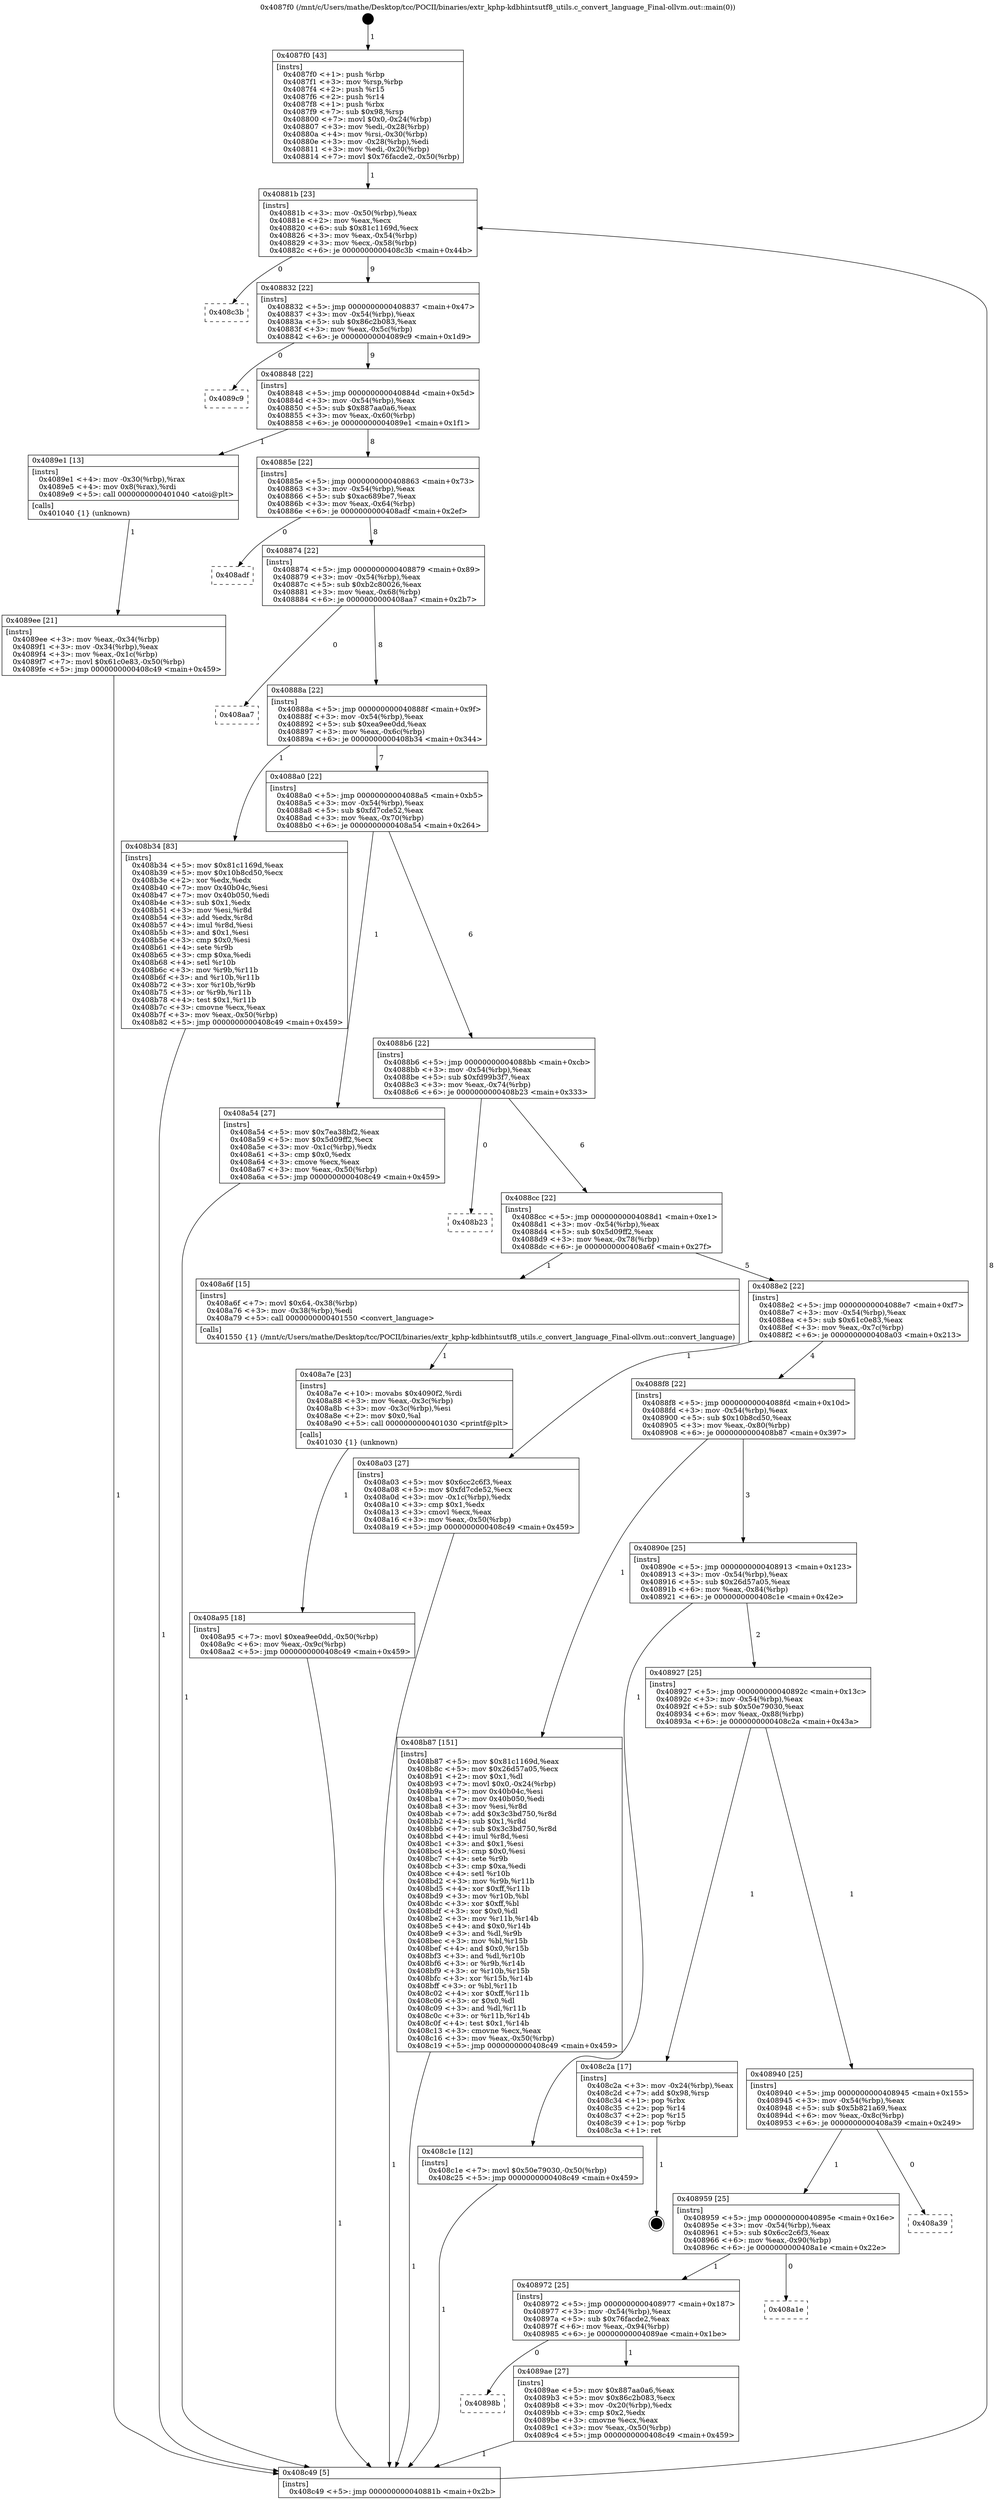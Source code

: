 digraph "0x4087f0" {
  label = "0x4087f0 (/mnt/c/Users/mathe/Desktop/tcc/POCII/binaries/extr_kphp-kdbhintsutf8_utils.c_convert_language_Final-ollvm.out::main(0))"
  labelloc = "t"
  node[shape=record]

  Entry [label="",width=0.3,height=0.3,shape=circle,fillcolor=black,style=filled]
  "0x40881b" [label="{
     0x40881b [23]\l
     | [instrs]\l
     &nbsp;&nbsp;0x40881b \<+3\>: mov -0x50(%rbp),%eax\l
     &nbsp;&nbsp;0x40881e \<+2\>: mov %eax,%ecx\l
     &nbsp;&nbsp;0x408820 \<+6\>: sub $0x81c1169d,%ecx\l
     &nbsp;&nbsp;0x408826 \<+3\>: mov %eax,-0x54(%rbp)\l
     &nbsp;&nbsp;0x408829 \<+3\>: mov %ecx,-0x58(%rbp)\l
     &nbsp;&nbsp;0x40882c \<+6\>: je 0000000000408c3b \<main+0x44b\>\l
  }"]
  "0x408c3b" [label="{
     0x408c3b\l
  }", style=dashed]
  "0x408832" [label="{
     0x408832 [22]\l
     | [instrs]\l
     &nbsp;&nbsp;0x408832 \<+5\>: jmp 0000000000408837 \<main+0x47\>\l
     &nbsp;&nbsp;0x408837 \<+3\>: mov -0x54(%rbp),%eax\l
     &nbsp;&nbsp;0x40883a \<+5\>: sub $0x86c2b083,%eax\l
     &nbsp;&nbsp;0x40883f \<+3\>: mov %eax,-0x5c(%rbp)\l
     &nbsp;&nbsp;0x408842 \<+6\>: je 00000000004089c9 \<main+0x1d9\>\l
  }"]
  Exit [label="",width=0.3,height=0.3,shape=circle,fillcolor=black,style=filled,peripheries=2]
  "0x4089c9" [label="{
     0x4089c9\l
  }", style=dashed]
  "0x408848" [label="{
     0x408848 [22]\l
     | [instrs]\l
     &nbsp;&nbsp;0x408848 \<+5\>: jmp 000000000040884d \<main+0x5d\>\l
     &nbsp;&nbsp;0x40884d \<+3\>: mov -0x54(%rbp),%eax\l
     &nbsp;&nbsp;0x408850 \<+5\>: sub $0x887aa0a6,%eax\l
     &nbsp;&nbsp;0x408855 \<+3\>: mov %eax,-0x60(%rbp)\l
     &nbsp;&nbsp;0x408858 \<+6\>: je 00000000004089e1 \<main+0x1f1\>\l
  }"]
  "0x408a95" [label="{
     0x408a95 [18]\l
     | [instrs]\l
     &nbsp;&nbsp;0x408a95 \<+7\>: movl $0xea9ee0dd,-0x50(%rbp)\l
     &nbsp;&nbsp;0x408a9c \<+6\>: mov %eax,-0x9c(%rbp)\l
     &nbsp;&nbsp;0x408aa2 \<+5\>: jmp 0000000000408c49 \<main+0x459\>\l
  }"]
  "0x4089e1" [label="{
     0x4089e1 [13]\l
     | [instrs]\l
     &nbsp;&nbsp;0x4089e1 \<+4\>: mov -0x30(%rbp),%rax\l
     &nbsp;&nbsp;0x4089e5 \<+4\>: mov 0x8(%rax),%rdi\l
     &nbsp;&nbsp;0x4089e9 \<+5\>: call 0000000000401040 \<atoi@plt\>\l
     | [calls]\l
     &nbsp;&nbsp;0x401040 \{1\} (unknown)\l
  }"]
  "0x40885e" [label="{
     0x40885e [22]\l
     | [instrs]\l
     &nbsp;&nbsp;0x40885e \<+5\>: jmp 0000000000408863 \<main+0x73\>\l
     &nbsp;&nbsp;0x408863 \<+3\>: mov -0x54(%rbp),%eax\l
     &nbsp;&nbsp;0x408866 \<+5\>: sub $0xac689be7,%eax\l
     &nbsp;&nbsp;0x40886b \<+3\>: mov %eax,-0x64(%rbp)\l
     &nbsp;&nbsp;0x40886e \<+6\>: je 0000000000408adf \<main+0x2ef\>\l
  }"]
  "0x408a7e" [label="{
     0x408a7e [23]\l
     | [instrs]\l
     &nbsp;&nbsp;0x408a7e \<+10\>: movabs $0x4090f2,%rdi\l
     &nbsp;&nbsp;0x408a88 \<+3\>: mov %eax,-0x3c(%rbp)\l
     &nbsp;&nbsp;0x408a8b \<+3\>: mov -0x3c(%rbp),%esi\l
     &nbsp;&nbsp;0x408a8e \<+2\>: mov $0x0,%al\l
     &nbsp;&nbsp;0x408a90 \<+5\>: call 0000000000401030 \<printf@plt\>\l
     | [calls]\l
     &nbsp;&nbsp;0x401030 \{1\} (unknown)\l
  }"]
  "0x408adf" [label="{
     0x408adf\l
  }", style=dashed]
  "0x408874" [label="{
     0x408874 [22]\l
     | [instrs]\l
     &nbsp;&nbsp;0x408874 \<+5\>: jmp 0000000000408879 \<main+0x89\>\l
     &nbsp;&nbsp;0x408879 \<+3\>: mov -0x54(%rbp),%eax\l
     &nbsp;&nbsp;0x40887c \<+5\>: sub $0xb2c80026,%eax\l
     &nbsp;&nbsp;0x408881 \<+3\>: mov %eax,-0x68(%rbp)\l
     &nbsp;&nbsp;0x408884 \<+6\>: je 0000000000408aa7 \<main+0x2b7\>\l
  }"]
  "0x4089ee" [label="{
     0x4089ee [21]\l
     | [instrs]\l
     &nbsp;&nbsp;0x4089ee \<+3\>: mov %eax,-0x34(%rbp)\l
     &nbsp;&nbsp;0x4089f1 \<+3\>: mov -0x34(%rbp),%eax\l
     &nbsp;&nbsp;0x4089f4 \<+3\>: mov %eax,-0x1c(%rbp)\l
     &nbsp;&nbsp;0x4089f7 \<+7\>: movl $0x61c0e83,-0x50(%rbp)\l
     &nbsp;&nbsp;0x4089fe \<+5\>: jmp 0000000000408c49 \<main+0x459\>\l
  }"]
  "0x408aa7" [label="{
     0x408aa7\l
  }", style=dashed]
  "0x40888a" [label="{
     0x40888a [22]\l
     | [instrs]\l
     &nbsp;&nbsp;0x40888a \<+5\>: jmp 000000000040888f \<main+0x9f\>\l
     &nbsp;&nbsp;0x40888f \<+3\>: mov -0x54(%rbp),%eax\l
     &nbsp;&nbsp;0x408892 \<+5\>: sub $0xea9ee0dd,%eax\l
     &nbsp;&nbsp;0x408897 \<+3\>: mov %eax,-0x6c(%rbp)\l
     &nbsp;&nbsp;0x40889a \<+6\>: je 0000000000408b34 \<main+0x344\>\l
  }"]
  "0x4087f0" [label="{
     0x4087f0 [43]\l
     | [instrs]\l
     &nbsp;&nbsp;0x4087f0 \<+1\>: push %rbp\l
     &nbsp;&nbsp;0x4087f1 \<+3\>: mov %rsp,%rbp\l
     &nbsp;&nbsp;0x4087f4 \<+2\>: push %r15\l
     &nbsp;&nbsp;0x4087f6 \<+2\>: push %r14\l
     &nbsp;&nbsp;0x4087f8 \<+1\>: push %rbx\l
     &nbsp;&nbsp;0x4087f9 \<+7\>: sub $0x98,%rsp\l
     &nbsp;&nbsp;0x408800 \<+7\>: movl $0x0,-0x24(%rbp)\l
     &nbsp;&nbsp;0x408807 \<+3\>: mov %edi,-0x28(%rbp)\l
     &nbsp;&nbsp;0x40880a \<+4\>: mov %rsi,-0x30(%rbp)\l
     &nbsp;&nbsp;0x40880e \<+3\>: mov -0x28(%rbp),%edi\l
     &nbsp;&nbsp;0x408811 \<+3\>: mov %edi,-0x20(%rbp)\l
     &nbsp;&nbsp;0x408814 \<+7\>: movl $0x76facde2,-0x50(%rbp)\l
  }"]
  "0x408b34" [label="{
     0x408b34 [83]\l
     | [instrs]\l
     &nbsp;&nbsp;0x408b34 \<+5\>: mov $0x81c1169d,%eax\l
     &nbsp;&nbsp;0x408b39 \<+5\>: mov $0x10b8cd50,%ecx\l
     &nbsp;&nbsp;0x408b3e \<+2\>: xor %edx,%edx\l
     &nbsp;&nbsp;0x408b40 \<+7\>: mov 0x40b04c,%esi\l
     &nbsp;&nbsp;0x408b47 \<+7\>: mov 0x40b050,%edi\l
     &nbsp;&nbsp;0x408b4e \<+3\>: sub $0x1,%edx\l
     &nbsp;&nbsp;0x408b51 \<+3\>: mov %esi,%r8d\l
     &nbsp;&nbsp;0x408b54 \<+3\>: add %edx,%r8d\l
     &nbsp;&nbsp;0x408b57 \<+4\>: imul %r8d,%esi\l
     &nbsp;&nbsp;0x408b5b \<+3\>: and $0x1,%esi\l
     &nbsp;&nbsp;0x408b5e \<+3\>: cmp $0x0,%esi\l
     &nbsp;&nbsp;0x408b61 \<+4\>: sete %r9b\l
     &nbsp;&nbsp;0x408b65 \<+3\>: cmp $0xa,%edi\l
     &nbsp;&nbsp;0x408b68 \<+4\>: setl %r10b\l
     &nbsp;&nbsp;0x408b6c \<+3\>: mov %r9b,%r11b\l
     &nbsp;&nbsp;0x408b6f \<+3\>: and %r10b,%r11b\l
     &nbsp;&nbsp;0x408b72 \<+3\>: xor %r10b,%r9b\l
     &nbsp;&nbsp;0x408b75 \<+3\>: or %r9b,%r11b\l
     &nbsp;&nbsp;0x408b78 \<+4\>: test $0x1,%r11b\l
     &nbsp;&nbsp;0x408b7c \<+3\>: cmovne %ecx,%eax\l
     &nbsp;&nbsp;0x408b7f \<+3\>: mov %eax,-0x50(%rbp)\l
     &nbsp;&nbsp;0x408b82 \<+5\>: jmp 0000000000408c49 \<main+0x459\>\l
  }"]
  "0x4088a0" [label="{
     0x4088a0 [22]\l
     | [instrs]\l
     &nbsp;&nbsp;0x4088a0 \<+5\>: jmp 00000000004088a5 \<main+0xb5\>\l
     &nbsp;&nbsp;0x4088a5 \<+3\>: mov -0x54(%rbp),%eax\l
     &nbsp;&nbsp;0x4088a8 \<+5\>: sub $0xfd7cde52,%eax\l
     &nbsp;&nbsp;0x4088ad \<+3\>: mov %eax,-0x70(%rbp)\l
     &nbsp;&nbsp;0x4088b0 \<+6\>: je 0000000000408a54 \<main+0x264\>\l
  }"]
  "0x408c49" [label="{
     0x408c49 [5]\l
     | [instrs]\l
     &nbsp;&nbsp;0x408c49 \<+5\>: jmp 000000000040881b \<main+0x2b\>\l
  }"]
  "0x408a54" [label="{
     0x408a54 [27]\l
     | [instrs]\l
     &nbsp;&nbsp;0x408a54 \<+5\>: mov $0x7ea38bf2,%eax\l
     &nbsp;&nbsp;0x408a59 \<+5\>: mov $0x5d09ff2,%ecx\l
     &nbsp;&nbsp;0x408a5e \<+3\>: mov -0x1c(%rbp),%edx\l
     &nbsp;&nbsp;0x408a61 \<+3\>: cmp $0x0,%edx\l
     &nbsp;&nbsp;0x408a64 \<+3\>: cmove %ecx,%eax\l
     &nbsp;&nbsp;0x408a67 \<+3\>: mov %eax,-0x50(%rbp)\l
     &nbsp;&nbsp;0x408a6a \<+5\>: jmp 0000000000408c49 \<main+0x459\>\l
  }"]
  "0x4088b6" [label="{
     0x4088b6 [22]\l
     | [instrs]\l
     &nbsp;&nbsp;0x4088b6 \<+5\>: jmp 00000000004088bb \<main+0xcb\>\l
     &nbsp;&nbsp;0x4088bb \<+3\>: mov -0x54(%rbp),%eax\l
     &nbsp;&nbsp;0x4088be \<+5\>: sub $0xfd99b3f7,%eax\l
     &nbsp;&nbsp;0x4088c3 \<+3\>: mov %eax,-0x74(%rbp)\l
     &nbsp;&nbsp;0x4088c6 \<+6\>: je 0000000000408b23 \<main+0x333\>\l
  }"]
  "0x40898b" [label="{
     0x40898b\l
  }", style=dashed]
  "0x408b23" [label="{
     0x408b23\l
  }", style=dashed]
  "0x4088cc" [label="{
     0x4088cc [22]\l
     | [instrs]\l
     &nbsp;&nbsp;0x4088cc \<+5\>: jmp 00000000004088d1 \<main+0xe1\>\l
     &nbsp;&nbsp;0x4088d1 \<+3\>: mov -0x54(%rbp),%eax\l
     &nbsp;&nbsp;0x4088d4 \<+5\>: sub $0x5d09ff2,%eax\l
     &nbsp;&nbsp;0x4088d9 \<+3\>: mov %eax,-0x78(%rbp)\l
     &nbsp;&nbsp;0x4088dc \<+6\>: je 0000000000408a6f \<main+0x27f\>\l
  }"]
  "0x4089ae" [label="{
     0x4089ae [27]\l
     | [instrs]\l
     &nbsp;&nbsp;0x4089ae \<+5\>: mov $0x887aa0a6,%eax\l
     &nbsp;&nbsp;0x4089b3 \<+5\>: mov $0x86c2b083,%ecx\l
     &nbsp;&nbsp;0x4089b8 \<+3\>: mov -0x20(%rbp),%edx\l
     &nbsp;&nbsp;0x4089bb \<+3\>: cmp $0x2,%edx\l
     &nbsp;&nbsp;0x4089be \<+3\>: cmovne %ecx,%eax\l
     &nbsp;&nbsp;0x4089c1 \<+3\>: mov %eax,-0x50(%rbp)\l
     &nbsp;&nbsp;0x4089c4 \<+5\>: jmp 0000000000408c49 \<main+0x459\>\l
  }"]
  "0x408a6f" [label="{
     0x408a6f [15]\l
     | [instrs]\l
     &nbsp;&nbsp;0x408a6f \<+7\>: movl $0x64,-0x38(%rbp)\l
     &nbsp;&nbsp;0x408a76 \<+3\>: mov -0x38(%rbp),%edi\l
     &nbsp;&nbsp;0x408a79 \<+5\>: call 0000000000401550 \<convert_language\>\l
     | [calls]\l
     &nbsp;&nbsp;0x401550 \{1\} (/mnt/c/Users/mathe/Desktop/tcc/POCII/binaries/extr_kphp-kdbhintsutf8_utils.c_convert_language_Final-ollvm.out::convert_language)\l
  }"]
  "0x4088e2" [label="{
     0x4088e2 [22]\l
     | [instrs]\l
     &nbsp;&nbsp;0x4088e2 \<+5\>: jmp 00000000004088e7 \<main+0xf7\>\l
     &nbsp;&nbsp;0x4088e7 \<+3\>: mov -0x54(%rbp),%eax\l
     &nbsp;&nbsp;0x4088ea \<+5\>: sub $0x61c0e83,%eax\l
     &nbsp;&nbsp;0x4088ef \<+3\>: mov %eax,-0x7c(%rbp)\l
     &nbsp;&nbsp;0x4088f2 \<+6\>: je 0000000000408a03 \<main+0x213\>\l
  }"]
  "0x408972" [label="{
     0x408972 [25]\l
     | [instrs]\l
     &nbsp;&nbsp;0x408972 \<+5\>: jmp 0000000000408977 \<main+0x187\>\l
     &nbsp;&nbsp;0x408977 \<+3\>: mov -0x54(%rbp),%eax\l
     &nbsp;&nbsp;0x40897a \<+5\>: sub $0x76facde2,%eax\l
     &nbsp;&nbsp;0x40897f \<+6\>: mov %eax,-0x94(%rbp)\l
     &nbsp;&nbsp;0x408985 \<+6\>: je 00000000004089ae \<main+0x1be\>\l
  }"]
  "0x408a03" [label="{
     0x408a03 [27]\l
     | [instrs]\l
     &nbsp;&nbsp;0x408a03 \<+5\>: mov $0x6cc2c6f3,%eax\l
     &nbsp;&nbsp;0x408a08 \<+5\>: mov $0xfd7cde52,%ecx\l
     &nbsp;&nbsp;0x408a0d \<+3\>: mov -0x1c(%rbp),%edx\l
     &nbsp;&nbsp;0x408a10 \<+3\>: cmp $0x1,%edx\l
     &nbsp;&nbsp;0x408a13 \<+3\>: cmovl %ecx,%eax\l
     &nbsp;&nbsp;0x408a16 \<+3\>: mov %eax,-0x50(%rbp)\l
     &nbsp;&nbsp;0x408a19 \<+5\>: jmp 0000000000408c49 \<main+0x459\>\l
  }"]
  "0x4088f8" [label="{
     0x4088f8 [22]\l
     | [instrs]\l
     &nbsp;&nbsp;0x4088f8 \<+5\>: jmp 00000000004088fd \<main+0x10d\>\l
     &nbsp;&nbsp;0x4088fd \<+3\>: mov -0x54(%rbp),%eax\l
     &nbsp;&nbsp;0x408900 \<+5\>: sub $0x10b8cd50,%eax\l
     &nbsp;&nbsp;0x408905 \<+3\>: mov %eax,-0x80(%rbp)\l
     &nbsp;&nbsp;0x408908 \<+6\>: je 0000000000408b87 \<main+0x397\>\l
  }"]
  "0x408a1e" [label="{
     0x408a1e\l
  }", style=dashed]
  "0x408b87" [label="{
     0x408b87 [151]\l
     | [instrs]\l
     &nbsp;&nbsp;0x408b87 \<+5\>: mov $0x81c1169d,%eax\l
     &nbsp;&nbsp;0x408b8c \<+5\>: mov $0x26d57a05,%ecx\l
     &nbsp;&nbsp;0x408b91 \<+2\>: mov $0x1,%dl\l
     &nbsp;&nbsp;0x408b93 \<+7\>: movl $0x0,-0x24(%rbp)\l
     &nbsp;&nbsp;0x408b9a \<+7\>: mov 0x40b04c,%esi\l
     &nbsp;&nbsp;0x408ba1 \<+7\>: mov 0x40b050,%edi\l
     &nbsp;&nbsp;0x408ba8 \<+3\>: mov %esi,%r8d\l
     &nbsp;&nbsp;0x408bab \<+7\>: add $0x3c3bd750,%r8d\l
     &nbsp;&nbsp;0x408bb2 \<+4\>: sub $0x1,%r8d\l
     &nbsp;&nbsp;0x408bb6 \<+7\>: sub $0x3c3bd750,%r8d\l
     &nbsp;&nbsp;0x408bbd \<+4\>: imul %r8d,%esi\l
     &nbsp;&nbsp;0x408bc1 \<+3\>: and $0x1,%esi\l
     &nbsp;&nbsp;0x408bc4 \<+3\>: cmp $0x0,%esi\l
     &nbsp;&nbsp;0x408bc7 \<+4\>: sete %r9b\l
     &nbsp;&nbsp;0x408bcb \<+3\>: cmp $0xa,%edi\l
     &nbsp;&nbsp;0x408bce \<+4\>: setl %r10b\l
     &nbsp;&nbsp;0x408bd2 \<+3\>: mov %r9b,%r11b\l
     &nbsp;&nbsp;0x408bd5 \<+4\>: xor $0xff,%r11b\l
     &nbsp;&nbsp;0x408bd9 \<+3\>: mov %r10b,%bl\l
     &nbsp;&nbsp;0x408bdc \<+3\>: xor $0xff,%bl\l
     &nbsp;&nbsp;0x408bdf \<+3\>: xor $0x0,%dl\l
     &nbsp;&nbsp;0x408be2 \<+3\>: mov %r11b,%r14b\l
     &nbsp;&nbsp;0x408be5 \<+4\>: and $0x0,%r14b\l
     &nbsp;&nbsp;0x408be9 \<+3\>: and %dl,%r9b\l
     &nbsp;&nbsp;0x408bec \<+3\>: mov %bl,%r15b\l
     &nbsp;&nbsp;0x408bef \<+4\>: and $0x0,%r15b\l
     &nbsp;&nbsp;0x408bf3 \<+3\>: and %dl,%r10b\l
     &nbsp;&nbsp;0x408bf6 \<+3\>: or %r9b,%r14b\l
     &nbsp;&nbsp;0x408bf9 \<+3\>: or %r10b,%r15b\l
     &nbsp;&nbsp;0x408bfc \<+3\>: xor %r15b,%r14b\l
     &nbsp;&nbsp;0x408bff \<+3\>: or %bl,%r11b\l
     &nbsp;&nbsp;0x408c02 \<+4\>: xor $0xff,%r11b\l
     &nbsp;&nbsp;0x408c06 \<+3\>: or $0x0,%dl\l
     &nbsp;&nbsp;0x408c09 \<+3\>: and %dl,%r11b\l
     &nbsp;&nbsp;0x408c0c \<+3\>: or %r11b,%r14b\l
     &nbsp;&nbsp;0x408c0f \<+4\>: test $0x1,%r14b\l
     &nbsp;&nbsp;0x408c13 \<+3\>: cmovne %ecx,%eax\l
     &nbsp;&nbsp;0x408c16 \<+3\>: mov %eax,-0x50(%rbp)\l
     &nbsp;&nbsp;0x408c19 \<+5\>: jmp 0000000000408c49 \<main+0x459\>\l
  }"]
  "0x40890e" [label="{
     0x40890e [25]\l
     | [instrs]\l
     &nbsp;&nbsp;0x40890e \<+5\>: jmp 0000000000408913 \<main+0x123\>\l
     &nbsp;&nbsp;0x408913 \<+3\>: mov -0x54(%rbp),%eax\l
     &nbsp;&nbsp;0x408916 \<+5\>: sub $0x26d57a05,%eax\l
     &nbsp;&nbsp;0x40891b \<+6\>: mov %eax,-0x84(%rbp)\l
     &nbsp;&nbsp;0x408921 \<+6\>: je 0000000000408c1e \<main+0x42e\>\l
  }"]
  "0x408959" [label="{
     0x408959 [25]\l
     | [instrs]\l
     &nbsp;&nbsp;0x408959 \<+5\>: jmp 000000000040895e \<main+0x16e\>\l
     &nbsp;&nbsp;0x40895e \<+3\>: mov -0x54(%rbp),%eax\l
     &nbsp;&nbsp;0x408961 \<+5\>: sub $0x6cc2c6f3,%eax\l
     &nbsp;&nbsp;0x408966 \<+6\>: mov %eax,-0x90(%rbp)\l
     &nbsp;&nbsp;0x40896c \<+6\>: je 0000000000408a1e \<main+0x22e\>\l
  }"]
  "0x408c1e" [label="{
     0x408c1e [12]\l
     | [instrs]\l
     &nbsp;&nbsp;0x408c1e \<+7\>: movl $0x50e79030,-0x50(%rbp)\l
     &nbsp;&nbsp;0x408c25 \<+5\>: jmp 0000000000408c49 \<main+0x459\>\l
  }"]
  "0x408927" [label="{
     0x408927 [25]\l
     | [instrs]\l
     &nbsp;&nbsp;0x408927 \<+5\>: jmp 000000000040892c \<main+0x13c\>\l
     &nbsp;&nbsp;0x40892c \<+3\>: mov -0x54(%rbp),%eax\l
     &nbsp;&nbsp;0x40892f \<+5\>: sub $0x50e79030,%eax\l
     &nbsp;&nbsp;0x408934 \<+6\>: mov %eax,-0x88(%rbp)\l
     &nbsp;&nbsp;0x40893a \<+6\>: je 0000000000408c2a \<main+0x43a\>\l
  }"]
  "0x408a39" [label="{
     0x408a39\l
  }", style=dashed]
  "0x408c2a" [label="{
     0x408c2a [17]\l
     | [instrs]\l
     &nbsp;&nbsp;0x408c2a \<+3\>: mov -0x24(%rbp),%eax\l
     &nbsp;&nbsp;0x408c2d \<+7\>: add $0x98,%rsp\l
     &nbsp;&nbsp;0x408c34 \<+1\>: pop %rbx\l
     &nbsp;&nbsp;0x408c35 \<+2\>: pop %r14\l
     &nbsp;&nbsp;0x408c37 \<+2\>: pop %r15\l
     &nbsp;&nbsp;0x408c39 \<+1\>: pop %rbp\l
     &nbsp;&nbsp;0x408c3a \<+1\>: ret\l
  }"]
  "0x408940" [label="{
     0x408940 [25]\l
     | [instrs]\l
     &nbsp;&nbsp;0x408940 \<+5\>: jmp 0000000000408945 \<main+0x155\>\l
     &nbsp;&nbsp;0x408945 \<+3\>: mov -0x54(%rbp),%eax\l
     &nbsp;&nbsp;0x408948 \<+5\>: sub $0x5b821a69,%eax\l
     &nbsp;&nbsp;0x40894d \<+6\>: mov %eax,-0x8c(%rbp)\l
     &nbsp;&nbsp;0x408953 \<+6\>: je 0000000000408a39 \<main+0x249\>\l
  }"]
  Entry -> "0x4087f0" [label=" 1"]
  "0x40881b" -> "0x408c3b" [label=" 0"]
  "0x40881b" -> "0x408832" [label=" 9"]
  "0x408c2a" -> Exit [label=" 1"]
  "0x408832" -> "0x4089c9" [label=" 0"]
  "0x408832" -> "0x408848" [label=" 9"]
  "0x408c1e" -> "0x408c49" [label=" 1"]
  "0x408848" -> "0x4089e1" [label=" 1"]
  "0x408848" -> "0x40885e" [label=" 8"]
  "0x408b87" -> "0x408c49" [label=" 1"]
  "0x40885e" -> "0x408adf" [label=" 0"]
  "0x40885e" -> "0x408874" [label=" 8"]
  "0x408b34" -> "0x408c49" [label=" 1"]
  "0x408874" -> "0x408aa7" [label=" 0"]
  "0x408874" -> "0x40888a" [label=" 8"]
  "0x408a95" -> "0x408c49" [label=" 1"]
  "0x40888a" -> "0x408b34" [label=" 1"]
  "0x40888a" -> "0x4088a0" [label=" 7"]
  "0x408a7e" -> "0x408a95" [label=" 1"]
  "0x4088a0" -> "0x408a54" [label=" 1"]
  "0x4088a0" -> "0x4088b6" [label=" 6"]
  "0x408a6f" -> "0x408a7e" [label=" 1"]
  "0x4088b6" -> "0x408b23" [label=" 0"]
  "0x4088b6" -> "0x4088cc" [label=" 6"]
  "0x408a54" -> "0x408c49" [label=" 1"]
  "0x4088cc" -> "0x408a6f" [label=" 1"]
  "0x4088cc" -> "0x4088e2" [label=" 5"]
  "0x408a03" -> "0x408c49" [label=" 1"]
  "0x4088e2" -> "0x408a03" [label=" 1"]
  "0x4088e2" -> "0x4088f8" [label=" 4"]
  "0x4089e1" -> "0x4089ee" [label=" 1"]
  "0x4088f8" -> "0x408b87" [label=" 1"]
  "0x4088f8" -> "0x40890e" [label=" 3"]
  "0x408c49" -> "0x40881b" [label=" 8"]
  "0x40890e" -> "0x408c1e" [label=" 1"]
  "0x40890e" -> "0x408927" [label=" 2"]
  "0x4089ae" -> "0x408c49" [label=" 1"]
  "0x408927" -> "0x408c2a" [label=" 1"]
  "0x408927" -> "0x408940" [label=" 1"]
  "0x408972" -> "0x40898b" [label=" 0"]
  "0x408940" -> "0x408a39" [label=" 0"]
  "0x408940" -> "0x408959" [label=" 1"]
  "0x4087f0" -> "0x40881b" [label=" 1"]
  "0x408959" -> "0x408a1e" [label=" 0"]
  "0x408959" -> "0x408972" [label=" 1"]
  "0x4089ee" -> "0x408c49" [label=" 1"]
  "0x408972" -> "0x4089ae" [label=" 1"]
}
